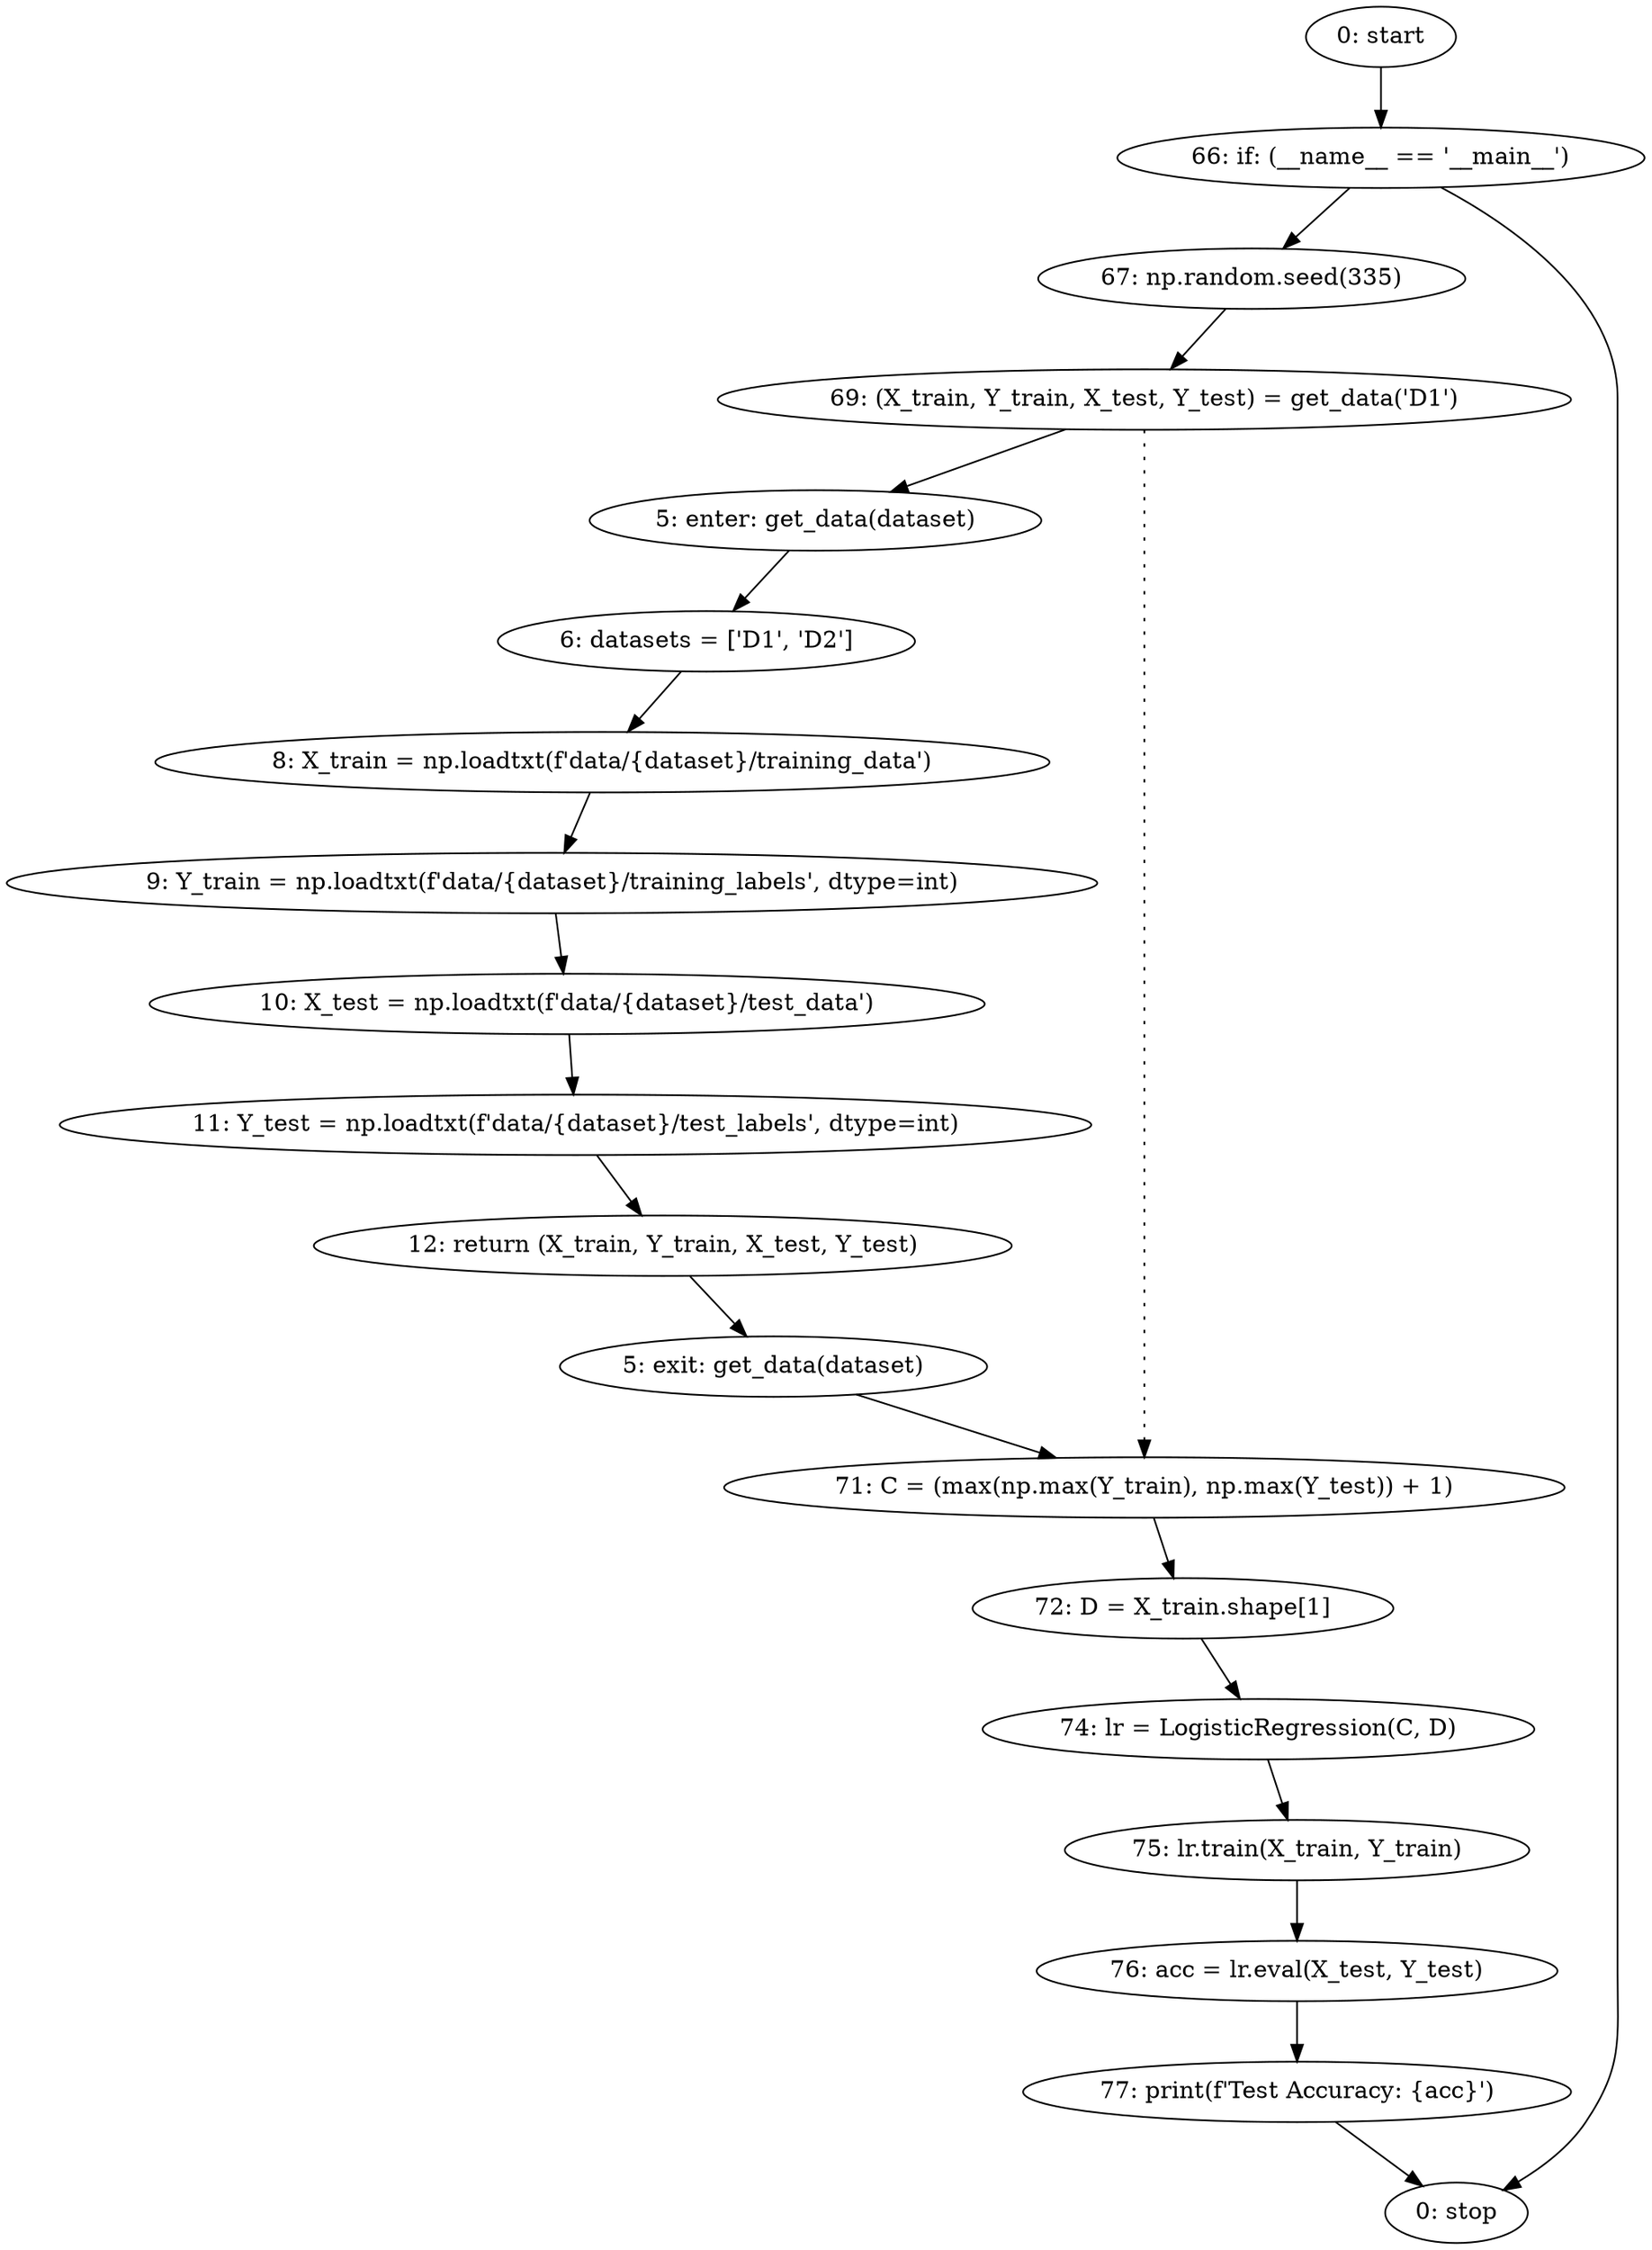 strict digraph "" {
	node [label="\N"];
	0	 [label="0: start"];
	9	 [label="66: if: (__name__ == '__main__')"];
	0 -> 9;
	10	 [label="67: np.random.seed(335)"];
	9 -> 10;
	18	 [label="0: stop"];
	9 -> 18;
	1	 [label="5: enter: get_data(dataset)"];
	3	 [label="6: datasets = ['D1', 'D2']"];
	1 -> 3;
	4	 [label="8: X_train = np.loadtxt(f'data/{dataset}/training_data')"];
	3 -> 4;
	11	 [label="69: (X_train, Y_train, X_test, Y_test) = get_data('D1')"];
	11 -> 1;
	12	 [label="71: C = (max(np.max(Y_train), np.max(Y_test)) + 1)"];
	11 -> 12	 [style=dotted,
		weight=100];
	13	 [label="72: D = X_train.shape[1]"];
	12 -> 13;
	2	 [label="5: exit: get_data(dataset)"];
	2 -> 12;
	8	 [label="12: return (X_train, Y_train, X_test, Y_test)"];
	8 -> 2;
	5	 [label="9: Y_train = np.loadtxt(f'data/{dataset}/training_labels', dtype=int)"];
	4 -> 5;
	6	 [label="10: X_test = np.loadtxt(f'data/{dataset}/test_data')"];
	5 -> 6;
	7	 [label="11: Y_test = np.loadtxt(f'data/{dataset}/test_labels', dtype=int)"];
	6 -> 7;
	7 -> 8;
	10 -> 11;
	14	 [label="74: lr = LogisticRegression(C, D)"];
	13 -> 14;
	15	 [label="75: lr.train(X_train, Y_train)"];
	14 -> 15;
	16	 [label="76: acc = lr.eval(X_test, Y_test)"];
	15 -> 16;
	17	 [label="77: print(f'Test Accuracy: {acc}')"];
	16 -> 17;
	17 -> 18;
}

